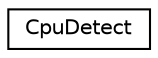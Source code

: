 digraph "Graphical Class Hierarchy"
{
 // LATEX_PDF_SIZE
  edge [fontname="Helvetica",fontsize="10",labelfontname="Helvetica",labelfontsize="10"];
  node [fontname="Helvetica",fontsize="10",shape=record];
  rankdir="LR";
  Node0 [label="CpuDetect",height=0.2,width=0.4,color="black", fillcolor="white", style="filled",URL="$class_cpu_detect.html",tooltip="Detects Cpu features and capabilities"];
}
